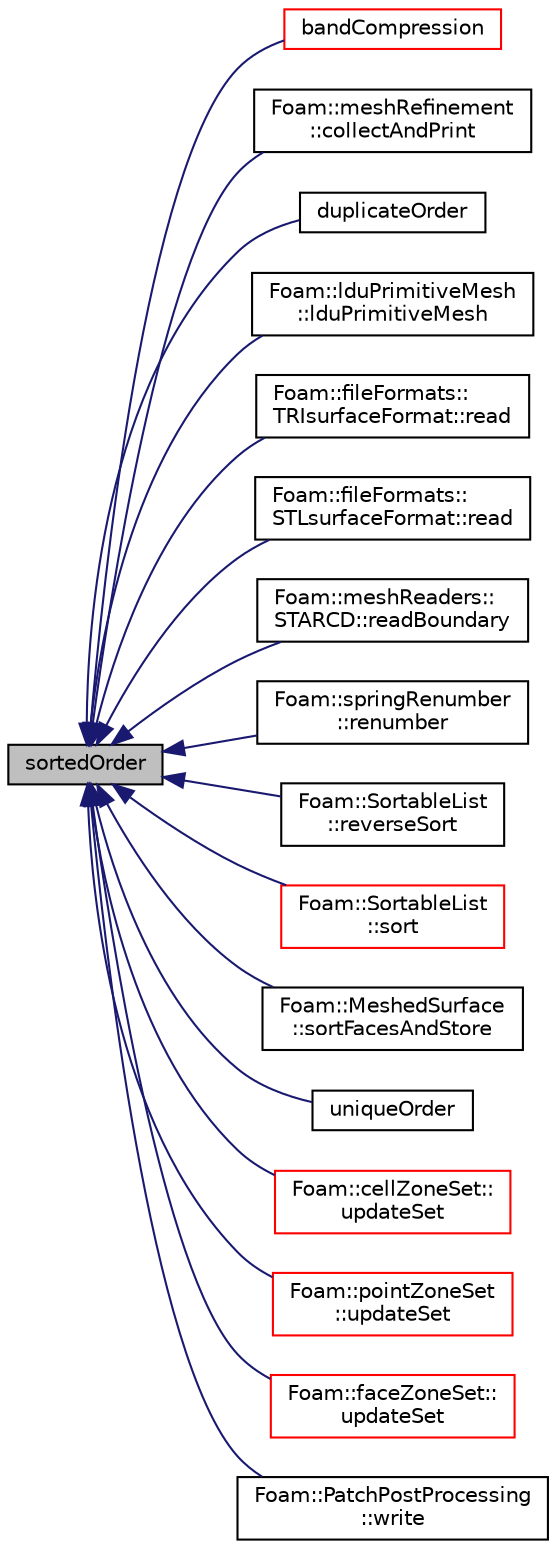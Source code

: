 digraph "sortedOrder"
{
  bgcolor="transparent";
  edge [fontname="Helvetica",fontsize="10",labelfontname="Helvetica",labelfontsize="10"];
  node [fontname="Helvetica",fontsize="10",shape=record];
  rankdir="LR";
  Node1 [label="sortedOrder",height=0.2,width=0.4,color="black", fillcolor="grey75", style="filled", fontcolor="black"];
  Node1 -> Node2 [dir="back",color="midnightblue",fontsize="10",style="solid",fontname="Helvetica"];
  Node2 [label="bandCompression",height=0.2,width=0.4,color="red",URL="$a10725.html#a60bfbd643d5b046c94fbaa71e5884846",tooltip="Renumbers the addressing to reduce the band of the matrix. "];
  Node1 -> Node3 [dir="back",color="midnightblue",fontsize="10",style="solid",fontname="Helvetica"];
  Node3 [label="Foam::meshRefinement\l::collectAndPrint",height=0.2,width=0.4,color="black",URL="$a01469.html#a160e7d4c318203845141f007b0a9aff6",tooltip="Print list according to (collected and) sorted coordinate. "];
  Node1 -> Node4 [dir="back",color="midnightblue",fontsize="10",style="solid",fontname="Helvetica"];
  Node4 [label="duplicateOrder",height=0.2,width=0.4,color="black",URL="$a10725.html#a67c068bca7f99657a1b88fe5d860bb52"];
  Node1 -> Node5 [dir="back",color="midnightblue",fontsize="10",style="solid",fontname="Helvetica"];
  Node5 [label="Foam::lduPrimitiveMesh\l::lduPrimitiveMesh",height=0.2,width=0.4,color="black",URL="$a01285.html#aeae1eb8af27cafdc116980dd48968d19",tooltip="Construct by combining multiple meshes. The meshes come from. "];
  Node1 -> Node6 [dir="back",color="midnightblue",fontsize="10",style="solid",fontname="Helvetica"];
  Node6 [label="Foam::fileFormats::\lTRIsurfaceFormat::read",height=0.2,width=0.4,color="black",URL="$a02680.html#a464ebd67acbdff0014d4dae69e3ec4be",tooltip="Read from file. "];
  Node1 -> Node7 [dir="back",color="midnightblue",fontsize="10",style="solid",fontname="Helvetica"];
  Node7 [label="Foam::fileFormats::\lSTLsurfaceFormat::read",height=0.2,width=0.4,color="black",URL="$a02445.html#a464ebd67acbdff0014d4dae69e3ec4be",tooltip="Read from file. "];
  Node1 -> Node8 [dir="back",color="midnightblue",fontsize="10",style="solid",fontname="Helvetica"];
  Node8 [label="Foam::meshReaders::\lSTARCD::readBoundary",height=0.2,width=0.4,color="black",URL="$a02426.html#aaa5ec51e2b805018e53dda083fdaf762",tooltip="Read boundary (cell/face) definitions. "];
  Node1 -> Node9 [dir="back",color="midnightblue",fontsize="10",style="solid",fontname="Helvetica"];
  Node9 [label="Foam::springRenumber\l::renumber",height=0.2,width=0.4,color="black",URL="$a02409.html#a725bfa8bdd134d786bd7e5e3518f4fe8",tooltip="Return the order in which cells need to be visited, i.e. "];
  Node1 -> Node10 [dir="back",color="midnightblue",fontsize="10",style="solid",fontname="Helvetica"];
  Node10 [label="Foam::SortableList\l::reverseSort",height=0.2,width=0.4,color="black",URL="$a02382.html#a9ce3c2209a04ed8ea34d7b82ce913219",tooltip="Reverse (stable) sort the list. "];
  Node1 -> Node11 [dir="back",color="midnightblue",fontsize="10",style="solid",fontname="Helvetica"];
  Node11 [label="Foam::SortableList\l::sort",height=0.2,width=0.4,color="red",URL="$a02382.html#a47fdc9eea42b6975cdc835bb2e08810e",tooltip="(stable) sort the list (if changed after construction time) "];
  Node1 -> Node12 [dir="back",color="midnightblue",fontsize="10",style="solid",fontname="Helvetica"];
  Node12 [label="Foam::MeshedSurface\l::sortFacesAndStore",height=0.2,width=0.4,color="black",URL="$a01463.html#adbdf3d1bcbfa5875f4be969e01f911f6",tooltip="Sort faces by zones and store sorted faces. "];
  Node1 -> Node13 [dir="back",color="midnightblue",fontsize="10",style="solid",fontname="Helvetica"];
  Node13 [label="uniqueOrder",height=0.2,width=0.4,color="black",URL="$a10725.html#a8656d7fd299cba3f63699842f4a864b8"];
  Node1 -> Node14 [dir="back",color="midnightblue",fontsize="10",style="solid",fontname="Helvetica"];
  Node14 [label="Foam::cellZoneSet::\lupdateSet",height=0.2,width=0.4,color="red",URL="$a00248.html#afc9e2e914d3928dd7281d2ac71452052",tooltip="Sort addressing and make cellSet part consistent with addressing. "];
  Node1 -> Node15 [dir="back",color="midnightblue",fontsize="10",style="solid",fontname="Helvetica"];
  Node15 [label="Foam::pointZoneSet\l::updateSet",height=0.2,width=0.4,color="red",URL="$a01905.html#afc9e2e914d3928dd7281d2ac71452052",tooltip="Sort addressing and make pointSet part consistent with addressing. "];
  Node1 -> Node16 [dir="back",color="midnightblue",fontsize="10",style="solid",fontname="Helvetica"];
  Node16 [label="Foam::faceZoneSet::\lupdateSet",height=0.2,width=0.4,color="red",URL="$a00743.html#afc9e2e914d3928dd7281d2ac71452052",tooltip="Sort addressing and make faceSet part consistent with addressing. "];
  Node1 -> Node17 [dir="back",color="midnightblue",fontsize="10",style="solid",fontname="Helvetica"];
  Node17 [label="Foam::PatchPostProcessing\l::write",height=0.2,width=0.4,color="black",URL="$a01810.html#aac759501cf6c7895a70eecbef0226ae1",tooltip="Write post-processing info. "];
}
